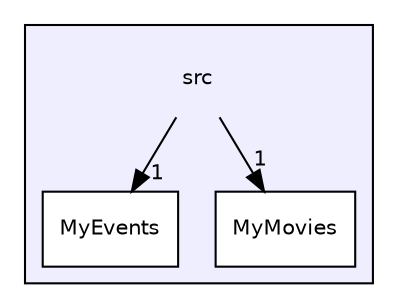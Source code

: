 digraph "/home/tomas/Desktop/SETR/projeto_3/setr_proj3/src" {
  compound=true
  node [ fontsize="10", fontname="Helvetica"];
  edge [ labelfontsize="10", labelfontname="Helvetica"];
  subgraph clusterdir_68267d1309a1af8e8297ef4c3efbcdba {
    graph [ bgcolor="#eeeeff", pencolor="black", label="" URL="dir_68267d1309a1af8e8297ef4c3efbcdba.html"];
    dir_68267d1309a1af8e8297ef4c3efbcdba [shape=plaintext label="src"];
  dir_eed5946de43a24f9af80bc9addcb8400 [shape=box label="MyEvents" fillcolor="white" style="filled" URL="dir_eed5946de43a24f9af80bc9addcb8400.html"];
  dir_6c27f0253cef227ac8ec1cdb3aee91c0 [shape=box label="MyMovies" fillcolor="white" style="filled" URL="dir_6c27f0253cef227ac8ec1cdb3aee91c0.html"];
  }
  dir_68267d1309a1af8e8297ef4c3efbcdba->dir_6c27f0253cef227ac8ec1cdb3aee91c0 [headlabel="1", labeldistance=1.5 headhref="dir_000000_000002.html"];
  dir_68267d1309a1af8e8297ef4c3efbcdba->dir_eed5946de43a24f9af80bc9addcb8400 [headlabel="1", labeldistance=1.5 headhref="dir_000000_000001.html"];
}
